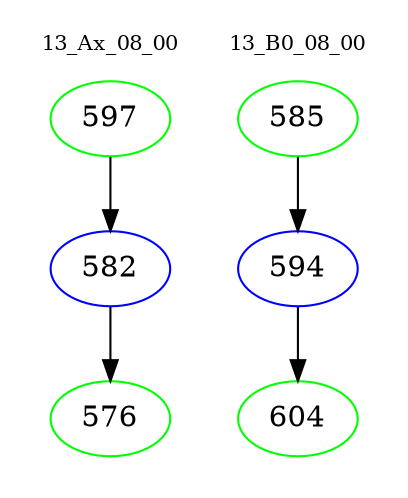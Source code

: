 digraph{
subgraph cluster_0 {
color = white
label = "13_Ax_08_00";
fontsize=10;
T0_597 [label="597", color="green"]
T0_597 -> T0_582 [color="black"]
T0_582 [label="582", color="blue"]
T0_582 -> T0_576 [color="black"]
T0_576 [label="576", color="green"]
}
subgraph cluster_1 {
color = white
label = "13_B0_08_00";
fontsize=10;
T1_585 [label="585", color="green"]
T1_585 -> T1_594 [color="black"]
T1_594 [label="594", color="blue"]
T1_594 -> T1_604 [color="black"]
T1_604 [label="604", color="green"]
}
}
